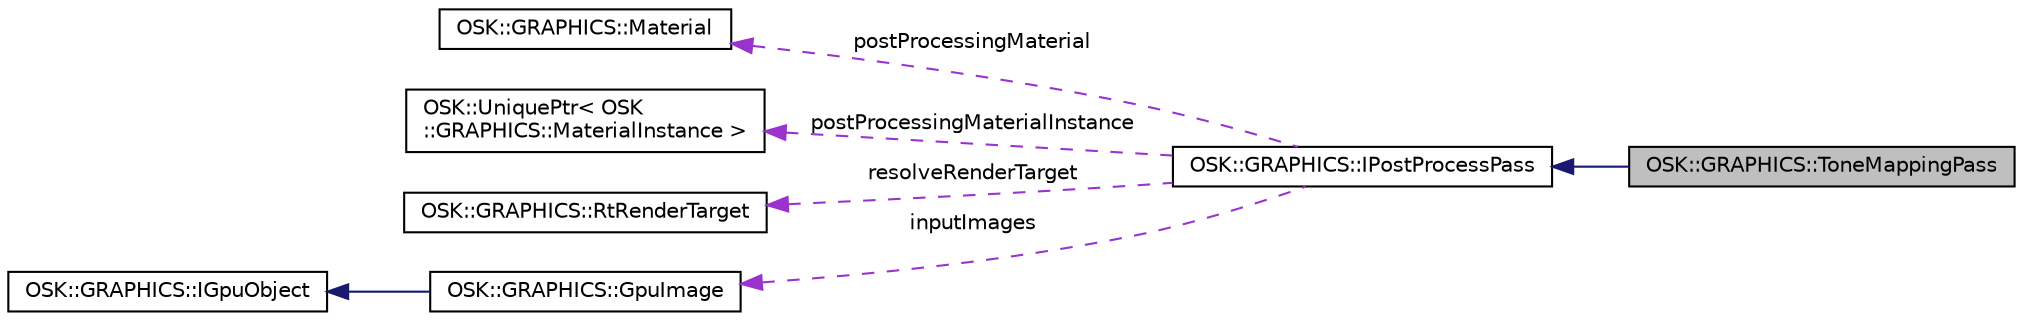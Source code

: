digraph "OSK::GRAPHICS::ToneMappingPass"
{
 // LATEX_PDF_SIZE
  edge [fontname="Helvetica",fontsize="10",labelfontname="Helvetica",labelfontsize="10"];
  node [fontname="Helvetica",fontsize="10",shape=record];
  rankdir="LR";
  Node1 [label="OSK::GRAPHICS::ToneMappingPass",height=0.2,width=0.4,color="black", fillcolor="grey75", style="filled", fontcolor="black",tooltip=" "];
  Node2 -> Node1 [dir="back",color="midnightblue",fontsize="10",style="solid",fontname="Helvetica"];
  Node2 [label="OSK::GRAPHICS::IPostProcessPass",height=0.2,width=0.4,color="black", fillcolor="white", style="filled",URL="$class_o_s_k_1_1_g_r_a_p_h_i_c_s_1_1_i_post_process_pass.html",tooltip="Clase base que permite ejecutar pases de efectos de postprocesamiento."];
  Node3 -> Node2 [dir="back",color="darkorchid3",fontsize="10",style="dashed",label=" postProcessingMaterial" ,fontname="Helvetica"];
  Node3 [label="OSK::GRAPHICS::Material",height=0.2,width=0.4,color="black", fillcolor="white", style="filled",URL="$class_o_s_k_1_1_g_r_a_p_h_i_c_s_1_1_material.html",tooltip="Un material define el comportamiento del renderizador con un objeto en concreto. Debe definirse el la..."];
  Node4 -> Node2 [dir="back",color="darkorchid3",fontsize="10",style="dashed",label=" postProcessingMaterialInstance" ,fontname="Helvetica"];
  Node4 [label="OSK::UniquePtr\< OSK\l::GRAPHICS::MaterialInstance \>",height=0.2,width=0.4,color="black", fillcolor="white", style="filled",URL="$class_o_s_k_1_1_unique_ptr.html",tooltip=" "];
  Node5 -> Node2 [dir="back",color="darkorchid3",fontsize="10",style="dashed",label=" resolveRenderTarget" ,fontname="Helvetica"];
  Node5 [label="OSK::GRAPHICS::RtRenderTarget",height=0.2,width=0.4,color="black", fillcolor="white", style="filled",URL="$class_o_s_k_1_1_g_r_a_p_h_i_c_s_1_1_rt_render_target.html",tooltip="Render target para el renderizado de imágenes desde shaders de trazado de rayos / computación."];
  Node6 -> Node2 [dir="back",color="darkorchid3",fontsize="10",style="dashed",label=" inputImages" ,fontname="Helvetica"];
  Node6 [label="OSK::GRAPHICS::GpuImage",height=0.2,width=0.4,color="black", fillcolor="white", style="filled",URL="$class_o_s_k_1_1_g_r_a_p_h_i_c_s_1_1_gpu_image.html",tooltip="Representación interna de una imagen en la GPU."];
  Node7 -> Node6 [dir="back",color="midnightblue",fontsize="10",style="solid",fontname="Helvetica"];
  Node7 [label="OSK::GRAPHICS::IGpuObject",height=0.2,width=0.4,color="black", fillcolor="white", style="filled",URL="$class_o_s_k_1_1_g_r_a_p_h_i_c_s_1_1_i_gpu_object.html",tooltip="Interfaz común para los objetos almacenados en la CPU."];
}
